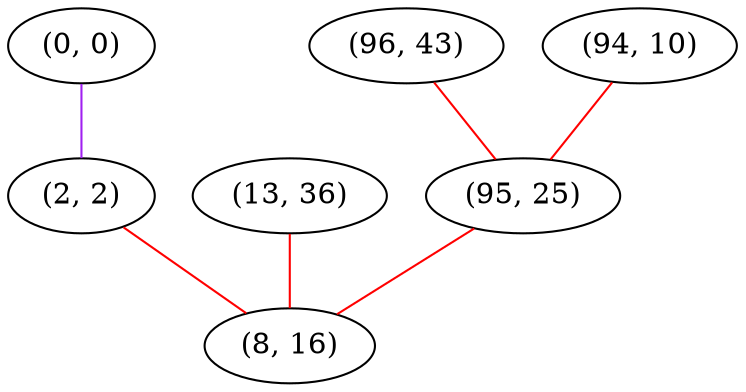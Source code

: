 graph "" {
"(0, 0)";
"(13, 36)";
"(2, 2)";
"(96, 43)";
"(94, 10)";
"(95, 25)";
"(8, 16)";
"(0, 0)" -- "(2, 2)"  [color=purple, key=0, weight=4];
"(13, 36)" -- "(8, 16)"  [color=red, key=0, weight=1];
"(2, 2)" -- "(8, 16)"  [color=red, key=0, weight=1];
"(96, 43)" -- "(95, 25)"  [color=red, key=0, weight=1];
"(94, 10)" -- "(95, 25)"  [color=red, key=0, weight=1];
"(95, 25)" -- "(8, 16)"  [color=red, key=0, weight=1];
}
